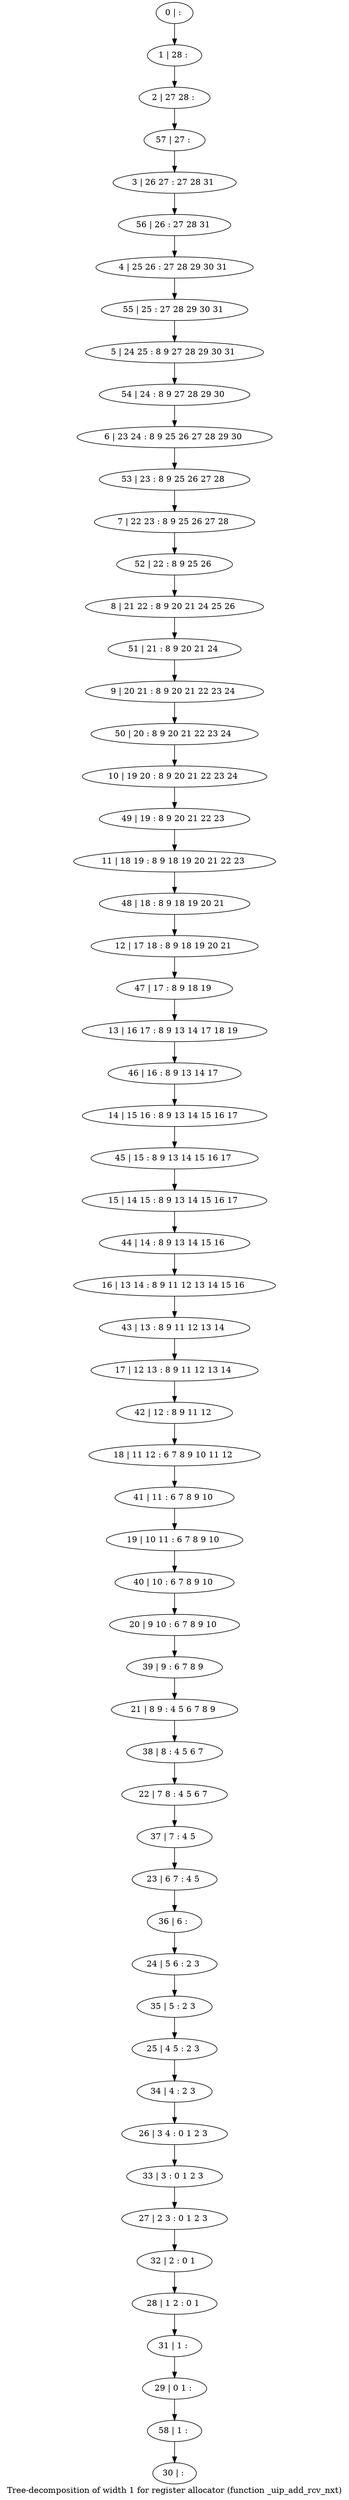 digraph G {
graph [label="Tree-decomposition of width 1 for register allocator (function _uip_add_rcv_nxt)"]
0[label="0 | : "];
1[label="1 | 28 : "];
2[label="2 | 27 28 : "];
3[label="3 | 26 27 : 27 28 31 "];
4[label="4 | 25 26 : 27 28 29 30 31 "];
5[label="5 | 24 25 : 8 9 27 28 29 30 31 "];
6[label="6 | 23 24 : 8 9 25 26 27 28 29 30 "];
7[label="7 | 22 23 : 8 9 25 26 27 28 "];
8[label="8 | 21 22 : 8 9 20 21 24 25 26 "];
9[label="9 | 20 21 : 8 9 20 21 22 23 24 "];
10[label="10 | 19 20 : 8 9 20 21 22 23 24 "];
11[label="11 | 18 19 : 8 9 18 19 20 21 22 23 "];
12[label="12 | 17 18 : 8 9 18 19 20 21 "];
13[label="13 | 16 17 : 8 9 13 14 17 18 19 "];
14[label="14 | 15 16 : 8 9 13 14 15 16 17 "];
15[label="15 | 14 15 : 8 9 13 14 15 16 17 "];
16[label="16 | 13 14 : 8 9 11 12 13 14 15 16 "];
17[label="17 | 12 13 : 8 9 11 12 13 14 "];
18[label="18 | 11 12 : 6 7 8 9 10 11 12 "];
19[label="19 | 10 11 : 6 7 8 9 10 "];
20[label="20 | 9 10 : 6 7 8 9 10 "];
21[label="21 | 8 9 : 4 5 6 7 8 9 "];
22[label="22 | 7 8 : 4 5 6 7 "];
23[label="23 | 6 7 : 4 5 "];
24[label="24 | 5 6 : 2 3 "];
25[label="25 | 4 5 : 2 3 "];
26[label="26 | 3 4 : 0 1 2 3 "];
27[label="27 | 2 3 : 0 1 2 3 "];
28[label="28 | 1 2 : 0 1 "];
29[label="29 | 0 1 : "];
30[label="30 | : "];
31[label="31 | 1 : "];
32[label="32 | 2 : 0 1 "];
33[label="33 | 3 : 0 1 2 3 "];
34[label="34 | 4 : 2 3 "];
35[label="35 | 5 : 2 3 "];
36[label="36 | 6 : "];
37[label="37 | 7 : 4 5 "];
38[label="38 | 8 : 4 5 6 7 "];
39[label="39 | 9 : 6 7 8 9 "];
40[label="40 | 10 : 6 7 8 9 10 "];
41[label="41 | 11 : 6 7 8 9 10 "];
42[label="42 | 12 : 8 9 11 12 "];
43[label="43 | 13 : 8 9 11 12 13 14 "];
44[label="44 | 14 : 8 9 13 14 15 16 "];
45[label="45 | 15 : 8 9 13 14 15 16 17 "];
46[label="46 | 16 : 8 9 13 14 17 "];
47[label="47 | 17 : 8 9 18 19 "];
48[label="48 | 18 : 8 9 18 19 20 21 "];
49[label="49 | 19 : 8 9 20 21 22 23 "];
50[label="50 | 20 : 8 9 20 21 22 23 24 "];
51[label="51 | 21 : 8 9 20 21 24 "];
52[label="52 | 22 : 8 9 25 26 "];
53[label="53 | 23 : 8 9 25 26 27 28 "];
54[label="54 | 24 : 8 9 27 28 29 30 "];
55[label="55 | 25 : 27 28 29 30 31 "];
56[label="56 | 26 : 27 28 31 "];
57[label="57 | 27 : "];
58[label="58 | 1 : "];
0->1 ;
1->2 ;
31->29 ;
28->31 ;
32->28 ;
27->32 ;
33->27 ;
26->33 ;
34->26 ;
25->34 ;
35->25 ;
24->35 ;
36->24 ;
23->36 ;
37->23 ;
22->37 ;
38->22 ;
21->38 ;
39->21 ;
20->39 ;
40->20 ;
19->40 ;
41->19 ;
18->41 ;
42->18 ;
17->42 ;
43->17 ;
16->43 ;
44->16 ;
15->44 ;
45->15 ;
14->45 ;
46->14 ;
13->46 ;
47->13 ;
12->47 ;
48->12 ;
11->48 ;
49->11 ;
10->49 ;
50->10 ;
9->50 ;
51->9 ;
8->51 ;
52->8 ;
7->52 ;
53->7 ;
6->53 ;
54->6 ;
5->54 ;
55->5 ;
4->55 ;
56->4 ;
3->56 ;
57->3 ;
2->57 ;
58->30 ;
29->58 ;
}
